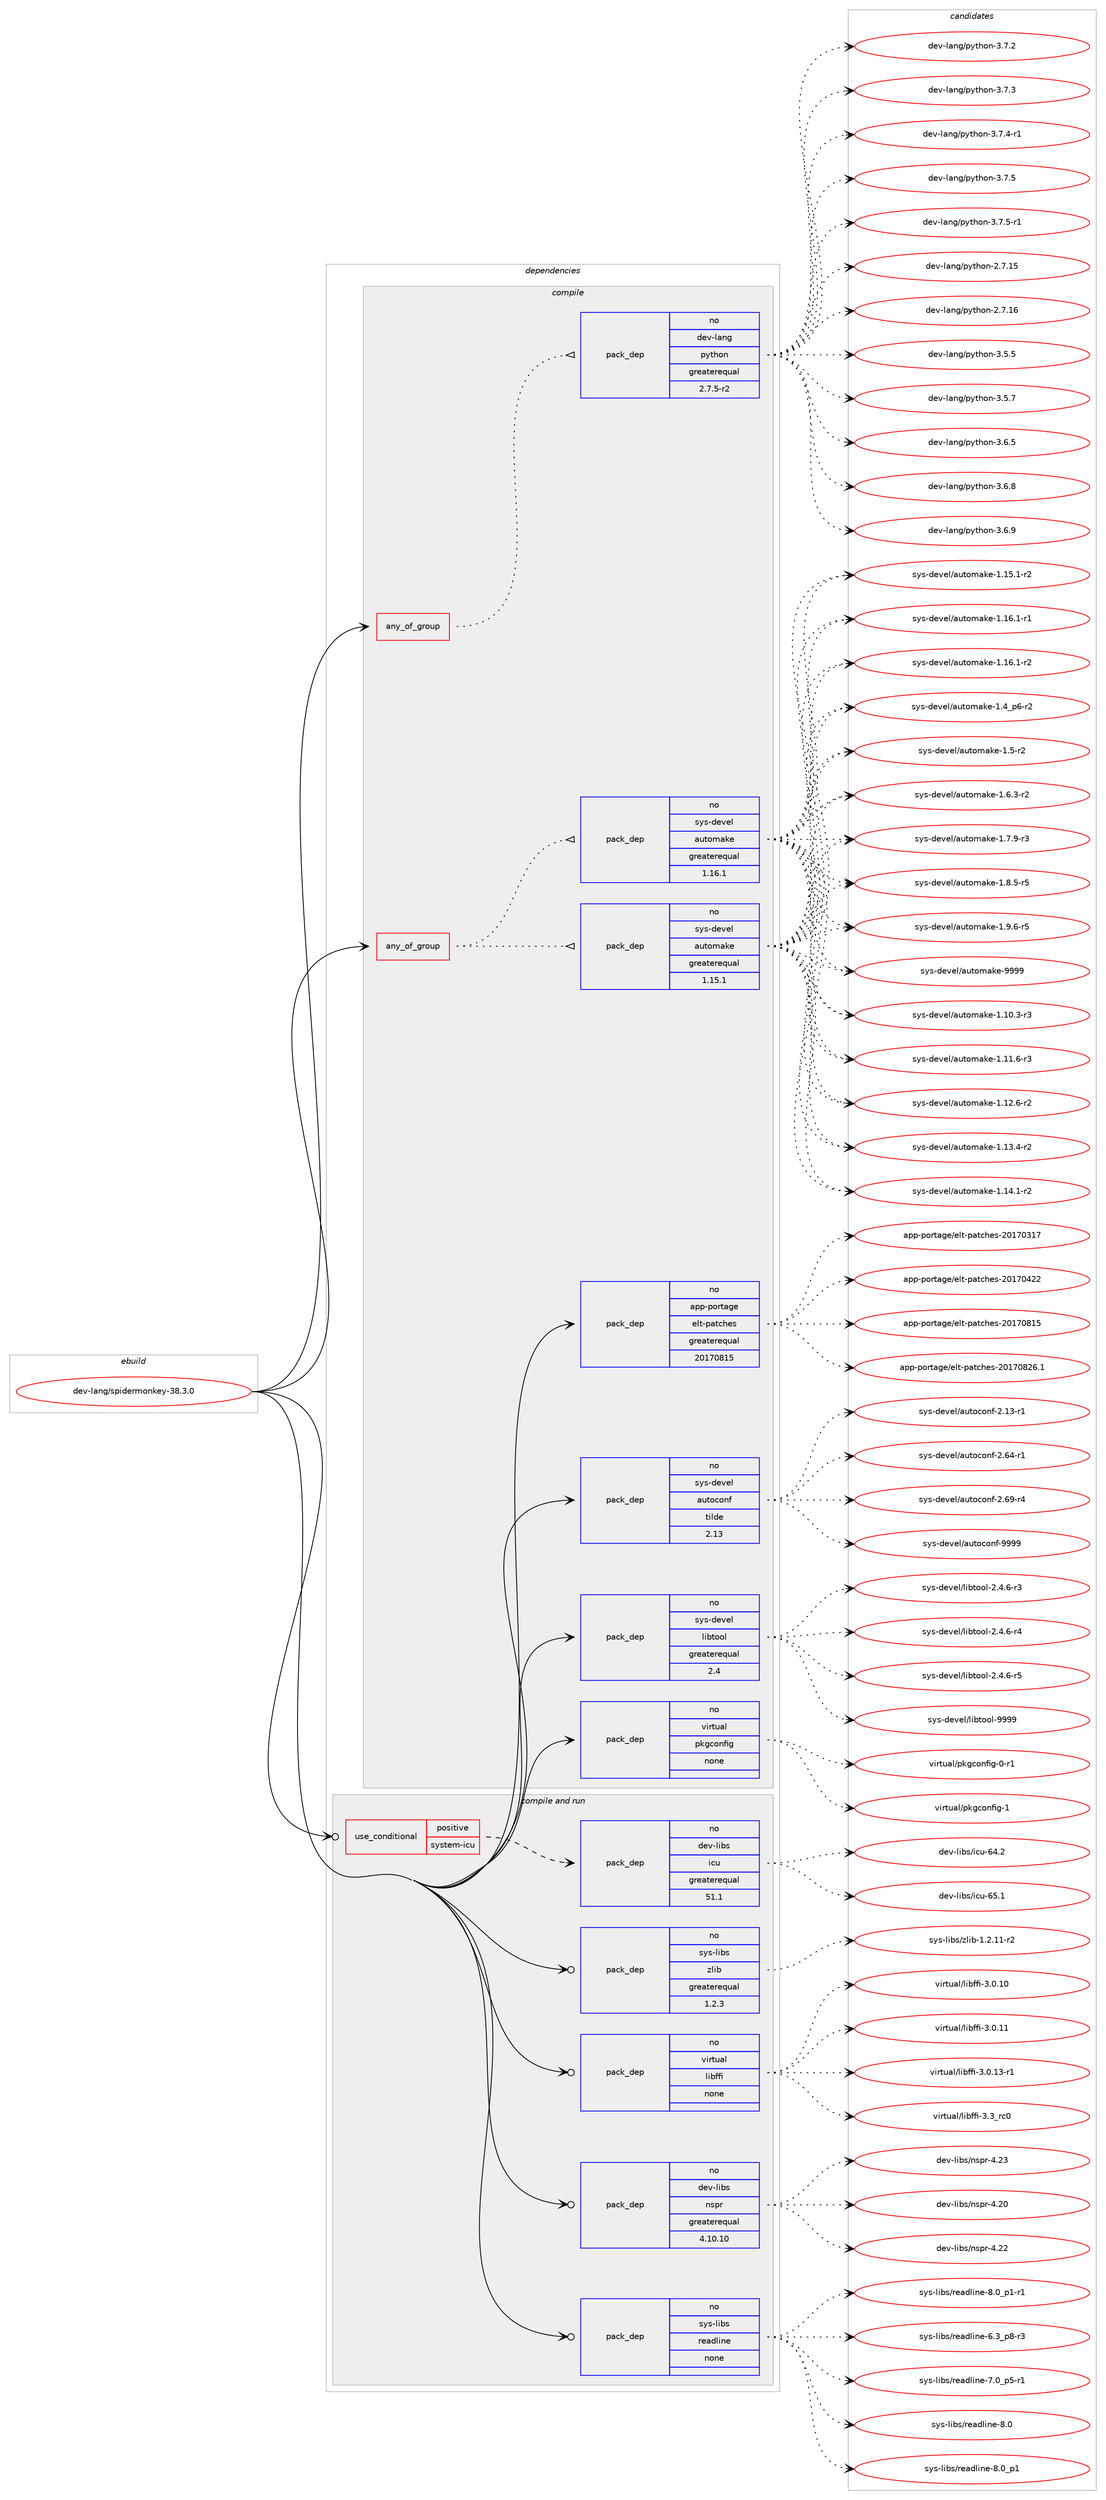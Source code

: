 digraph prolog {

# *************
# Graph options
# *************

newrank=true;
concentrate=true;
compound=true;
graph [rankdir=LR,fontname=Helvetica,fontsize=10,ranksep=1.5];#, ranksep=2.5, nodesep=0.2];
edge  [arrowhead=vee];
node  [fontname=Helvetica,fontsize=10];

# **********
# The ebuild
# **********

subgraph cluster_leftcol {
color=gray;
rank=same;
label=<<i>ebuild</i>>;
id [label="dev-lang/spidermonkey-38.3.0", color=red, width=4, href="../dev-lang/spidermonkey-38.3.0.svg"];
}

# ****************
# The dependencies
# ****************

subgraph cluster_midcol {
color=gray;
label=<<i>dependencies</i>>;
subgraph cluster_compile {
fillcolor="#eeeeee";
style=filled;
label=<<i>compile</i>>;
subgraph any10969 {
dependency561565 [label=<<TABLE BORDER="0" CELLBORDER="1" CELLSPACING="0" CELLPADDING="4"><TR><TD CELLPADDING="10">any_of_group</TD></TR></TABLE>>, shape=none, color=red];subgraph pack419419 {
dependency561566 [label=<<TABLE BORDER="0" CELLBORDER="1" CELLSPACING="0" CELLPADDING="4" WIDTH="220"><TR><TD ROWSPAN="6" CELLPADDING="30">pack_dep</TD></TR><TR><TD WIDTH="110">no</TD></TR><TR><TD>dev-lang</TD></TR><TR><TD>python</TD></TR><TR><TD>greaterequal</TD></TR><TR><TD>2.7.5-r2</TD></TR></TABLE>>, shape=none, color=blue];
}
dependency561565:e -> dependency561566:w [weight=20,style="dotted",arrowhead="oinv"];
}
id:e -> dependency561565:w [weight=20,style="solid",arrowhead="vee"];
subgraph any10970 {
dependency561567 [label=<<TABLE BORDER="0" CELLBORDER="1" CELLSPACING="0" CELLPADDING="4"><TR><TD CELLPADDING="10">any_of_group</TD></TR></TABLE>>, shape=none, color=red];subgraph pack419420 {
dependency561568 [label=<<TABLE BORDER="0" CELLBORDER="1" CELLSPACING="0" CELLPADDING="4" WIDTH="220"><TR><TD ROWSPAN="6" CELLPADDING="30">pack_dep</TD></TR><TR><TD WIDTH="110">no</TD></TR><TR><TD>sys-devel</TD></TR><TR><TD>automake</TD></TR><TR><TD>greaterequal</TD></TR><TR><TD>1.16.1</TD></TR></TABLE>>, shape=none, color=blue];
}
dependency561567:e -> dependency561568:w [weight=20,style="dotted",arrowhead="oinv"];
subgraph pack419421 {
dependency561569 [label=<<TABLE BORDER="0" CELLBORDER="1" CELLSPACING="0" CELLPADDING="4" WIDTH="220"><TR><TD ROWSPAN="6" CELLPADDING="30">pack_dep</TD></TR><TR><TD WIDTH="110">no</TD></TR><TR><TD>sys-devel</TD></TR><TR><TD>automake</TD></TR><TR><TD>greaterequal</TD></TR><TR><TD>1.15.1</TD></TR></TABLE>>, shape=none, color=blue];
}
dependency561567:e -> dependency561569:w [weight=20,style="dotted",arrowhead="oinv"];
}
id:e -> dependency561567:w [weight=20,style="solid",arrowhead="vee"];
subgraph pack419422 {
dependency561570 [label=<<TABLE BORDER="0" CELLBORDER="1" CELLSPACING="0" CELLPADDING="4" WIDTH="220"><TR><TD ROWSPAN="6" CELLPADDING="30">pack_dep</TD></TR><TR><TD WIDTH="110">no</TD></TR><TR><TD>app-portage</TD></TR><TR><TD>elt-patches</TD></TR><TR><TD>greaterequal</TD></TR><TR><TD>20170815</TD></TR></TABLE>>, shape=none, color=blue];
}
id:e -> dependency561570:w [weight=20,style="solid",arrowhead="vee"];
subgraph pack419423 {
dependency561571 [label=<<TABLE BORDER="0" CELLBORDER="1" CELLSPACING="0" CELLPADDING="4" WIDTH="220"><TR><TD ROWSPAN="6" CELLPADDING="30">pack_dep</TD></TR><TR><TD WIDTH="110">no</TD></TR><TR><TD>sys-devel</TD></TR><TR><TD>autoconf</TD></TR><TR><TD>tilde</TD></TR><TR><TD>2.13</TD></TR></TABLE>>, shape=none, color=blue];
}
id:e -> dependency561571:w [weight=20,style="solid",arrowhead="vee"];
subgraph pack419424 {
dependency561572 [label=<<TABLE BORDER="0" CELLBORDER="1" CELLSPACING="0" CELLPADDING="4" WIDTH="220"><TR><TD ROWSPAN="6" CELLPADDING="30">pack_dep</TD></TR><TR><TD WIDTH="110">no</TD></TR><TR><TD>sys-devel</TD></TR><TR><TD>libtool</TD></TR><TR><TD>greaterequal</TD></TR><TR><TD>2.4</TD></TR></TABLE>>, shape=none, color=blue];
}
id:e -> dependency561572:w [weight=20,style="solid",arrowhead="vee"];
subgraph pack419425 {
dependency561573 [label=<<TABLE BORDER="0" CELLBORDER="1" CELLSPACING="0" CELLPADDING="4" WIDTH="220"><TR><TD ROWSPAN="6" CELLPADDING="30">pack_dep</TD></TR><TR><TD WIDTH="110">no</TD></TR><TR><TD>virtual</TD></TR><TR><TD>pkgconfig</TD></TR><TR><TD>none</TD></TR><TR><TD></TD></TR></TABLE>>, shape=none, color=blue];
}
id:e -> dependency561573:w [weight=20,style="solid",arrowhead="vee"];
}
subgraph cluster_compileandrun {
fillcolor="#eeeeee";
style=filled;
label=<<i>compile and run</i>>;
subgraph cond130820 {
dependency561574 [label=<<TABLE BORDER="0" CELLBORDER="1" CELLSPACING="0" CELLPADDING="4"><TR><TD ROWSPAN="3" CELLPADDING="10">use_conditional</TD></TR><TR><TD>positive</TD></TR><TR><TD>system-icu</TD></TR></TABLE>>, shape=none, color=red];
subgraph pack419426 {
dependency561575 [label=<<TABLE BORDER="0" CELLBORDER="1" CELLSPACING="0" CELLPADDING="4" WIDTH="220"><TR><TD ROWSPAN="6" CELLPADDING="30">pack_dep</TD></TR><TR><TD WIDTH="110">no</TD></TR><TR><TD>dev-libs</TD></TR><TR><TD>icu</TD></TR><TR><TD>greaterequal</TD></TR><TR><TD>51.1</TD></TR></TABLE>>, shape=none, color=blue];
}
dependency561574:e -> dependency561575:w [weight=20,style="dashed",arrowhead="vee"];
}
id:e -> dependency561574:w [weight=20,style="solid",arrowhead="odotvee"];
subgraph pack419427 {
dependency561576 [label=<<TABLE BORDER="0" CELLBORDER="1" CELLSPACING="0" CELLPADDING="4" WIDTH="220"><TR><TD ROWSPAN="6" CELLPADDING="30">pack_dep</TD></TR><TR><TD WIDTH="110">no</TD></TR><TR><TD>dev-libs</TD></TR><TR><TD>nspr</TD></TR><TR><TD>greaterequal</TD></TR><TR><TD>4.10.10</TD></TR></TABLE>>, shape=none, color=blue];
}
id:e -> dependency561576:w [weight=20,style="solid",arrowhead="odotvee"];
subgraph pack419428 {
dependency561577 [label=<<TABLE BORDER="0" CELLBORDER="1" CELLSPACING="0" CELLPADDING="4" WIDTH="220"><TR><TD ROWSPAN="6" CELLPADDING="30">pack_dep</TD></TR><TR><TD WIDTH="110">no</TD></TR><TR><TD>sys-libs</TD></TR><TR><TD>readline</TD></TR><TR><TD>none</TD></TR><TR><TD></TD></TR></TABLE>>, shape=none, color=blue];
}
id:e -> dependency561577:w [weight=20,style="solid",arrowhead="odotvee"];
subgraph pack419429 {
dependency561578 [label=<<TABLE BORDER="0" CELLBORDER="1" CELLSPACING="0" CELLPADDING="4" WIDTH="220"><TR><TD ROWSPAN="6" CELLPADDING="30">pack_dep</TD></TR><TR><TD WIDTH="110">no</TD></TR><TR><TD>sys-libs</TD></TR><TR><TD>zlib</TD></TR><TR><TD>greaterequal</TD></TR><TR><TD>1.2.3</TD></TR></TABLE>>, shape=none, color=blue];
}
id:e -> dependency561578:w [weight=20,style="solid",arrowhead="odotvee"];
subgraph pack419430 {
dependency561579 [label=<<TABLE BORDER="0" CELLBORDER="1" CELLSPACING="0" CELLPADDING="4" WIDTH="220"><TR><TD ROWSPAN="6" CELLPADDING="30">pack_dep</TD></TR><TR><TD WIDTH="110">no</TD></TR><TR><TD>virtual</TD></TR><TR><TD>libffi</TD></TR><TR><TD>none</TD></TR><TR><TD></TD></TR></TABLE>>, shape=none, color=blue];
}
id:e -> dependency561579:w [weight=20,style="solid",arrowhead="odotvee"];
}
subgraph cluster_run {
fillcolor="#eeeeee";
style=filled;
label=<<i>run</i>>;
}
}

# **************
# The candidates
# **************

subgraph cluster_choices {
rank=same;
color=gray;
label=<<i>candidates</i>>;

subgraph choice419419 {
color=black;
nodesep=1;
choice10010111845108971101034711212111610411111045504655464953 [label="dev-lang/python-2.7.15", color=red, width=4,href="../dev-lang/python-2.7.15.svg"];
choice10010111845108971101034711212111610411111045504655464954 [label="dev-lang/python-2.7.16", color=red, width=4,href="../dev-lang/python-2.7.16.svg"];
choice100101118451089711010347112121116104111110455146534653 [label="dev-lang/python-3.5.5", color=red, width=4,href="../dev-lang/python-3.5.5.svg"];
choice100101118451089711010347112121116104111110455146534655 [label="dev-lang/python-3.5.7", color=red, width=4,href="../dev-lang/python-3.5.7.svg"];
choice100101118451089711010347112121116104111110455146544653 [label="dev-lang/python-3.6.5", color=red, width=4,href="../dev-lang/python-3.6.5.svg"];
choice100101118451089711010347112121116104111110455146544656 [label="dev-lang/python-3.6.8", color=red, width=4,href="../dev-lang/python-3.6.8.svg"];
choice100101118451089711010347112121116104111110455146544657 [label="dev-lang/python-3.6.9", color=red, width=4,href="../dev-lang/python-3.6.9.svg"];
choice100101118451089711010347112121116104111110455146554650 [label="dev-lang/python-3.7.2", color=red, width=4,href="../dev-lang/python-3.7.2.svg"];
choice100101118451089711010347112121116104111110455146554651 [label="dev-lang/python-3.7.3", color=red, width=4,href="../dev-lang/python-3.7.3.svg"];
choice1001011184510897110103471121211161041111104551465546524511449 [label="dev-lang/python-3.7.4-r1", color=red, width=4,href="../dev-lang/python-3.7.4-r1.svg"];
choice100101118451089711010347112121116104111110455146554653 [label="dev-lang/python-3.7.5", color=red, width=4,href="../dev-lang/python-3.7.5.svg"];
choice1001011184510897110103471121211161041111104551465546534511449 [label="dev-lang/python-3.7.5-r1", color=red, width=4,href="../dev-lang/python-3.7.5-r1.svg"];
dependency561566:e -> choice10010111845108971101034711212111610411111045504655464953:w [style=dotted,weight="100"];
dependency561566:e -> choice10010111845108971101034711212111610411111045504655464954:w [style=dotted,weight="100"];
dependency561566:e -> choice100101118451089711010347112121116104111110455146534653:w [style=dotted,weight="100"];
dependency561566:e -> choice100101118451089711010347112121116104111110455146534655:w [style=dotted,weight="100"];
dependency561566:e -> choice100101118451089711010347112121116104111110455146544653:w [style=dotted,weight="100"];
dependency561566:e -> choice100101118451089711010347112121116104111110455146544656:w [style=dotted,weight="100"];
dependency561566:e -> choice100101118451089711010347112121116104111110455146544657:w [style=dotted,weight="100"];
dependency561566:e -> choice100101118451089711010347112121116104111110455146554650:w [style=dotted,weight="100"];
dependency561566:e -> choice100101118451089711010347112121116104111110455146554651:w [style=dotted,weight="100"];
dependency561566:e -> choice1001011184510897110103471121211161041111104551465546524511449:w [style=dotted,weight="100"];
dependency561566:e -> choice100101118451089711010347112121116104111110455146554653:w [style=dotted,weight="100"];
dependency561566:e -> choice1001011184510897110103471121211161041111104551465546534511449:w [style=dotted,weight="100"];
}
subgraph choice419420 {
color=black;
nodesep=1;
choice11512111545100101118101108479711711611110997107101454946494846514511451 [label="sys-devel/automake-1.10.3-r3", color=red, width=4,href="../sys-devel/automake-1.10.3-r3.svg"];
choice11512111545100101118101108479711711611110997107101454946494946544511451 [label="sys-devel/automake-1.11.6-r3", color=red, width=4,href="../sys-devel/automake-1.11.6-r3.svg"];
choice11512111545100101118101108479711711611110997107101454946495046544511450 [label="sys-devel/automake-1.12.6-r2", color=red, width=4,href="../sys-devel/automake-1.12.6-r2.svg"];
choice11512111545100101118101108479711711611110997107101454946495146524511450 [label="sys-devel/automake-1.13.4-r2", color=red, width=4,href="../sys-devel/automake-1.13.4-r2.svg"];
choice11512111545100101118101108479711711611110997107101454946495246494511450 [label="sys-devel/automake-1.14.1-r2", color=red, width=4,href="../sys-devel/automake-1.14.1-r2.svg"];
choice11512111545100101118101108479711711611110997107101454946495346494511450 [label="sys-devel/automake-1.15.1-r2", color=red, width=4,href="../sys-devel/automake-1.15.1-r2.svg"];
choice11512111545100101118101108479711711611110997107101454946495446494511449 [label="sys-devel/automake-1.16.1-r1", color=red, width=4,href="../sys-devel/automake-1.16.1-r1.svg"];
choice11512111545100101118101108479711711611110997107101454946495446494511450 [label="sys-devel/automake-1.16.1-r2", color=red, width=4,href="../sys-devel/automake-1.16.1-r2.svg"];
choice115121115451001011181011084797117116111109971071014549465295112544511450 [label="sys-devel/automake-1.4_p6-r2", color=red, width=4,href="../sys-devel/automake-1.4_p6-r2.svg"];
choice11512111545100101118101108479711711611110997107101454946534511450 [label="sys-devel/automake-1.5-r2", color=red, width=4,href="../sys-devel/automake-1.5-r2.svg"];
choice115121115451001011181011084797117116111109971071014549465446514511450 [label="sys-devel/automake-1.6.3-r2", color=red, width=4,href="../sys-devel/automake-1.6.3-r2.svg"];
choice115121115451001011181011084797117116111109971071014549465546574511451 [label="sys-devel/automake-1.7.9-r3", color=red, width=4,href="../sys-devel/automake-1.7.9-r3.svg"];
choice115121115451001011181011084797117116111109971071014549465646534511453 [label="sys-devel/automake-1.8.5-r5", color=red, width=4,href="../sys-devel/automake-1.8.5-r5.svg"];
choice115121115451001011181011084797117116111109971071014549465746544511453 [label="sys-devel/automake-1.9.6-r5", color=red, width=4,href="../sys-devel/automake-1.9.6-r5.svg"];
choice115121115451001011181011084797117116111109971071014557575757 [label="sys-devel/automake-9999", color=red, width=4,href="../sys-devel/automake-9999.svg"];
dependency561568:e -> choice11512111545100101118101108479711711611110997107101454946494846514511451:w [style=dotted,weight="100"];
dependency561568:e -> choice11512111545100101118101108479711711611110997107101454946494946544511451:w [style=dotted,weight="100"];
dependency561568:e -> choice11512111545100101118101108479711711611110997107101454946495046544511450:w [style=dotted,weight="100"];
dependency561568:e -> choice11512111545100101118101108479711711611110997107101454946495146524511450:w [style=dotted,weight="100"];
dependency561568:e -> choice11512111545100101118101108479711711611110997107101454946495246494511450:w [style=dotted,weight="100"];
dependency561568:e -> choice11512111545100101118101108479711711611110997107101454946495346494511450:w [style=dotted,weight="100"];
dependency561568:e -> choice11512111545100101118101108479711711611110997107101454946495446494511449:w [style=dotted,weight="100"];
dependency561568:e -> choice11512111545100101118101108479711711611110997107101454946495446494511450:w [style=dotted,weight="100"];
dependency561568:e -> choice115121115451001011181011084797117116111109971071014549465295112544511450:w [style=dotted,weight="100"];
dependency561568:e -> choice11512111545100101118101108479711711611110997107101454946534511450:w [style=dotted,weight="100"];
dependency561568:e -> choice115121115451001011181011084797117116111109971071014549465446514511450:w [style=dotted,weight="100"];
dependency561568:e -> choice115121115451001011181011084797117116111109971071014549465546574511451:w [style=dotted,weight="100"];
dependency561568:e -> choice115121115451001011181011084797117116111109971071014549465646534511453:w [style=dotted,weight="100"];
dependency561568:e -> choice115121115451001011181011084797117116111109971071014549465746544511453:w [style=dotted,weight="100"];
dependency561568:e -> choice115121115451001011181011084797117116111109971071014557575757:w [style=dotted,weight="100"];
}
subgraph choice419421 {
color=black;
nodesep=1;
choice11512111545100101118101108479711711611110997107101454946494846514511451 [label="sys-devel/automake-1.10.3-r3", color=red, width=4,href="../sys-devel/automake-1.10.3-r3.svg"];
choice11512111545100101118101108479711711611110997107101454946494946544511451 [label="sys-devel/automake-1.11.6-r3", color=red, width=4,href="../sys-devel/automake-1.11.6-r3.svg"];
choice11512111545100101118101108479711711611110997107101454946495046544511450 [label="sys-devel/automake-1.12.6-r2", color=red, width=4,href="../sys-devel/automake-1.12.6-r2.svg"];
choice11512111545100101118101108479711711611110997107101454946495146524511450 [label="sys-devel/automake-1.13.4-r2", color=red, width=4,href="../sys-devel/automake-1.13.4-r2.svg"];
choice11512111545100101118101108479711711611110997107101454946495246494511450 [label="sys-devel/automake-1.14.1-r2", color=red, width=4,href="../sys-devel/automake-1.14.1-r2.svg"];
choice11512111545100101118101108479711711611110997107101454946495346494511450 [label="sys-devel/automake-1.15.1-r2", color=red, width=4,href="../sys-devel/automake-1.15.1-r2.svg"];
choice11512111545100101118101108479711711611110997107101454946495446494511449 [label="sys-devel/automake-1.16.1-r1", color=red, width=4,href="../sys-devel/automake-1.16.1-r1.svg"];
choice11512111545100101118101108479711711611110997107101454946495446494511450 [label="sys-devel/automake-1.16.1-r2", color=red, width=4,href="../sys-devel/automake-1.16.1-r2.svg"];
choice115121115451001011181011084797117116111109971071014549465295112544511450 [label="sys-devel/automake-1.4_p6-r2", color=red, width=4,href="../sys-devel/automake-1.4_p6-r2.svg"];
choice11512111545100101118101108479711711611110997107101454946534511450 [label="sys-devel/automake-1.5-r2", color=red, width=4,href="../sys-devel/automake-1.5-r2.svg"];
choice115121115451001011181011084797117116111109971071014549465446514511450 [label="sys-devel/automake-1.6.3-r2", color=red, width=4,href="../sys-devel/automake-1.6.3-r2.svg"];
choice115121115451001011181011084797117116111109971071014549465546574511451 [label="sys-devel/automake-1.7.9-r3", color=red, width=4,href="../sys-devel/automake-1.7.9-r3.svg"];
choice115121115451001011181011084797117116111109971071014549465646534511453 [label="sys-devel/automake-1.8.5-r5", color=red, width=4,href="../sys-devel/automake-1.8.5-r5.svg"];
choice115121115451001011181011084797117116111109971071014549465746544511453 [label="sys-devel/automake-1.9.6-r5", color=red, width=4,href="../sys-devel/automake-1.9.6-r5.svg"];
choice115121115451001011181011084797117116111109971071014557575757 [label="sys-devel/automake-9999", color=red, width=4,href="../sys-devel/automake-9999.svg"];
dependency561569:e -> choice11512111545100101118101108479711711611110997107101454946494846514511451:w [style=dotted,weight="100"];
dependency561569:e -> choice11512111545100101118101108479711711611110997107101454946494946544511451:w [style=dotted,weight="100"];
dependency561569:e -> choice11512111545100101118101108479711711611110997107101454946495046544511450:w [style=dotted,weight="100"];
dependency561569:e -> choice11512111545100101118101108479711711611110997107101454946495146524511450:w [style=dotted,weight="100"];
dependency561569:e -> choice11512111545100101118101108479711711611110997107101454946495246494511450:w [style=dotted,weight="100"];
dependency561569:e -> choice11512111545100101118101108479711711611110997107101454946495346494511450:w [style=dotted,weight="100"];
dependency561569:e -> choice11512111545100101118101108479711711611110997107101454946495446494511449:w [style=dotted,weight="100"];
dependency561569:e -> choice11512111545100101118101108479711711611110997107101454946495446494511450:w [style=dotted,weight="100"];
dependency561569:e -> choice115121115451001011181011084797117116111109971071014549465295112544511450:w [style=dotted,weight="100"];
dependency561569:e -> choice11512111545100101118101108479711711611110997107101454946534511450:w [style=dotted,weight="100"];
dependency561569:e -> choice115121115451001011181011084797117116111109971071014549465446514511450:w [style=dotted,weight="100"];
dependency561569:e -> choice115121115451001011181011084797117116111109971071014549465546574511451:w [style=dotted,weight="100"];
dependency561569:e -> choice115121115451001011181011084797117116111109971071014549465646534511453:w [style=dotted,weight="100"];
dependency561569:e -> choice115121115451001011181011084797117116111109971071014549465746544511453:w [style=dotted,weight="100"];
dependency561569:e -> choice115121115451001011181011084797117116111109971071014557575757:w [style=dotted,weight="100"];
}
subgraph choice419422 {
color=black;
nodesep=1;
choice97112112451121111141169710310147101108116451129711699104101115455048495548514955 [label="app-portage/elt-patches-20170317", color=red, width=4,href="../app-portage/elt-patches-20170317.svg"];
choice97112112451121111141169710310147101108116451129711699104101115455048495548525050 [label="app-portage/elt-patches-20170422", color=red, width=4,href="../app-portage/elt-patches-20170422.svg"];
choice97112112451121111141169710310147101108116451129711699104101115455048495548564953 [label="app-portage/elt-patches-20170815", color=red, width=4,href="../app-portage/elt-patches-20170815.svg"];
choice971121124511211111411697103101471011081164511297116991041011154550484955485650544649 [label="app-portage/elt-patches-20170826.1", color=red, width=4,href="../app-portage/elt-patches-20170826.1.svg"];
dependency561570:e -> choice97112112451121111141169710310147101108116451129711699104101115455048495548514955:w [style=dotted,weight="100"];
dependency561570:e -> choice97112112451121111141169710310147101108116451129711699104101115455048495548525050:w [style=dotted,weight="100"];
dependency561570:e -> choice97112112451121111141169710310147101108116451129711699104101115455048495548564953:w [style=dotted,weight="100"];
dependency561570:e -> choice971121124511211111411697103101471011081164511297116991041011154550484955485650544649:w [style=dotted,weight="100"];
}
subgraph choice419423 {
color=black;
nodesep=1;
choice1151211154510010111810110847971171161119911111010245504649514511449 [label="sys-devel/autoconf-2.13-r1", color=red, width=4,href="../sys-devel/autoconf-2.13-r1.svg"];
choice1151211154510010111810110847971171161119911111010245504654524511449 [label="sys-devel/autoconf-2.64-r1", color=red, width=4,href="../sys-devel/autoconf-2.64-r1.svg"];
choice1151211154510010111810110847971171161119911111010245504654574511452 [label="sys-devel/autoconf-2.69-r4", color=red, width=4,href="../sys-devel/autoconf-2.69-r4.svg"];
choice115121115451001011181011084797117116111991111101024557575757 [label="sys-devel/autoconf-9999", color=red, width=4,href="../sys-devel/autoconf-9999.svg"];
dependency561571:e -> choice1151211154510010111810110847971171161119911111010245504649514511449:w [style=dotted,weight="100"];
dependency561571:e -> choice1151211154510010111810110847971171161119911111010245504654524511449:w [style=dotted,weight="100"];
dependency561571:e -> choice1151211154510010111810110847971171161119911111010245504654574511452:w [style=dotted,weight="100"];
dependency561571:e -> choice115121115451001011181011084797117116111991111101024557575757:w [style=dotted,weight="100"];
}
subgraph choice419424 {
color=black;
nodesep=1;
choice1151211154510010111810110847108105981161111111084550465246544511451 [label="sys-devel/libtool-2.4.6-r3", color=red, width=4,href="../sys-devel/libtool-2.4.6-r3.svg"];
choice1151211154510010111810110847108105981161111111084550465246544511452 [label="sys-devel/libtool-2.4.6-r4", color=red, width=4,href="../sys-devel/libtool-2.4.6-r4.svg"];
choice1151211154510010111810110847108105981161111111084550465246544511453 [label="sys-devel/libtool-2.4.6-r5", color=red, width=4,href="../sys-devel/libtool-2.4.6-r5.svg"];
choice1151211154510010111810110847108105981161111111084557575757 [label="sys-devel/libtool-9999", color=red, width=4,href="../sys-devel/libtool-9999.svg"];
dependency561572:e -> choice1151211154510010111810110847108105981161111111084550465246544511451:w [style=dotted,weight="100"];
dependency561572:e -> choice1151211154510010111810110847108105981161111111084550465246544511452:w [style=dotted,weight="100"];
dependency561572:e -> choice1151211154510010111810110847108105981161111111084550465246544511453:w [style=dotted,weight="100"];
dependency561572:e -> choice1151211154510010111810110847108105981161111111084557575757:w [style=dotted,weight="100"];
}
subgraph choice419425 {
color=black;
nodesep=1;
choice11810511411611797108471121071039911111010210510345484511449 [label="virtual/pkgconfig-0-r1", color=red, width=4,href="../virtual/pkgconfig-0-r1.svg"];
choice1181051141161179710847112107103991111101021051034549 [label="virtual/pkgconfig-1", color=red, width=4,href="../virtual/pkgconfig-1.svg"];
dependency561573:e -> choice11810511411611797108471121071039911111010210510345484511449:w [style=dotted,weight="100"];
dependency561573:e -> choice1181051141161179710847112107103991111101021051034549:w [style=dotted,weight="100"];
}
subgraph choice419426 {
color=black;
nodesep=1;
choice100101118451081059811547105991174554524650 [label="dev-libs/icu-64.2", color=red, width=4,href="../dev-libs/icu-64.2.svg"];
choice100101118451081059811547105991174554534649 [label="dev-libs/icu-65.1", color=red, width=4,href="../dev-libs/icu-65.1.svg"];
dependency561575:e -> choice100101118451081059811547105991174554524650:w [style=dotted,weight="100"];
dependency561575:e -> choice100101118451081059811547105991174554534649:w [style=dotted,weight="100"];
}
subgraph choice419427 {
color=black;
nodesep=1;
choice1001011184510810598115471101151121144552465048 [label="dev-libs/nspr-4.20", color=red, width=4,href="../dev-libs/nspr-4.20.svg"];
choice1001011184510810598115471101151121144552465050 [label="dev-libs/nspr-4.22", color=red, width=4,href="../dev-libs/nspr-4.22.svg"];
choice1001011184510810598115471101151121144552465051 [label="dev-libs/nspr-4.23", color=red, width=4,href="../dev-libs/nspr-4.23.svg"];
dependency561576:e -> choice1001011184510810598115471101151121144552465048:w [style=dotted,weight="100"];
dependency561576:e -> choice1001011184510810598115471101151121144552465050:w [style=dotted,weight="100"];
dependency561576:e -> choice1001011184510810598115471101151121144552465051:w [style=dotted,weight="100"];
}
subgraph choice419428 {
color=black;
nodesep=1;
choice115121115451081059811547114101971001081051101014554465195112564511451 [label="sys-libs/readline-6.3_p8-r3", color=red, width=4,href="../sys-libs/readline-6.3_p8-r3.svg"];
choice115121115451081059811547114101971001081051101014555464895112534511449 [label="sys-libs/readline-7.0_p5-r1", color=red, width=4,href="../sys-libs/readline-7.0_p5-r1.svg"];
choice1151211154510810598115471141019710010810511010145564648 [label="sys-libs/readline-8.0", color=red, width=4,href="../sys-libs/readline-8.0.svg"];
choice11512111545108105981154711410197100108105110101455646489511249 [label="sys-libs/readline-8.0_p1", color=red, width=4,href="../sys-libs/readline-8.0_p1.svg"];
choice115121115451081059811547114101971001081051101014556464895112494511449 [label="sys-libs/readline-8.0_p1-r1", color=red, width=4,href="../sys-libs/readline-8.0_p1-r1.svg"];
dependency561577:e -> choice115121115451081059811547114101971001081051101014554465195112564511451:w [style=dotted,weight="100"];
dependency561577:e -> choice115121115451081059811547114101971001081051101014555464895112534511449:w [style=dotted,weight="100"];
dependency561577:e -> choice1151211154510810598115471141019710010810511010145564648:w [style=dotted,weight="100"];
dependency561577:e -> choice11512111545108105981154711410197100108105110101455646489511249:w [style=dotted,weight="100"];
dependency561577:e -> choice115121115451081059811547114101971001081051101014556464895112494511449:w [style=dotted,weight="100"];
}
subgraph choice419429 {
color=black;
nodesep=1;
choice11512111545108105981154712210810598454946504649494511450 [label="sys-libs/zlib-1.2.11-r2", color=red, width=4,href="../sys-libs/zlib-1.2.11-r2.svg"];
dependency561578:e -> choice11512111545108105981154712210810598454946504649494511450:w [style=dotted,weight="100"];
}
subgraph choice419430 {
color=black;
nodesep=1;
choice11810511411611797108471081059810210210545514648464948 [label="virtual/libffi-3.0.10", color=red, width=4,href="../virtual/libffi-3.0.10.svg"];
choice11810511411611797108471081059810210210545514648464949 [label="virtual/libffi-3.0.11", color=red, width=4,href="../virtual/libffi-3.0.11.svg"];
choice118105114116117971084710810598102102105455146484649514511449 [label="virtual/libffi-3.0.13-r1", color=red, width=4,href="../virtual/libffi-3.0.13-r1.svg"];
choice11810511411611797108471081059810210210545514651951149948 [label="virtual/libffi-3.3_rc0", color=red, width=4,href="../virtual/libffi-3.3_rc0.svg"];
dependency561579:e -> choice11810511411611797108471081059810210210545514648464948:w [style=dotted,weight="100"];
dependency561579:e -> choice11810511411611797108471081059810210210545514648464949:w [style=dotted,weight="100"];
dependency561579:e -> choice118105114116117971084710810598102102105455146484649514511449:w [style=dotted,weight="100"];
dependency561579:e -> choice11810511411611797108471081059810210210545514651951149948:w [style=dotted,weight="100"];
}
}

}
